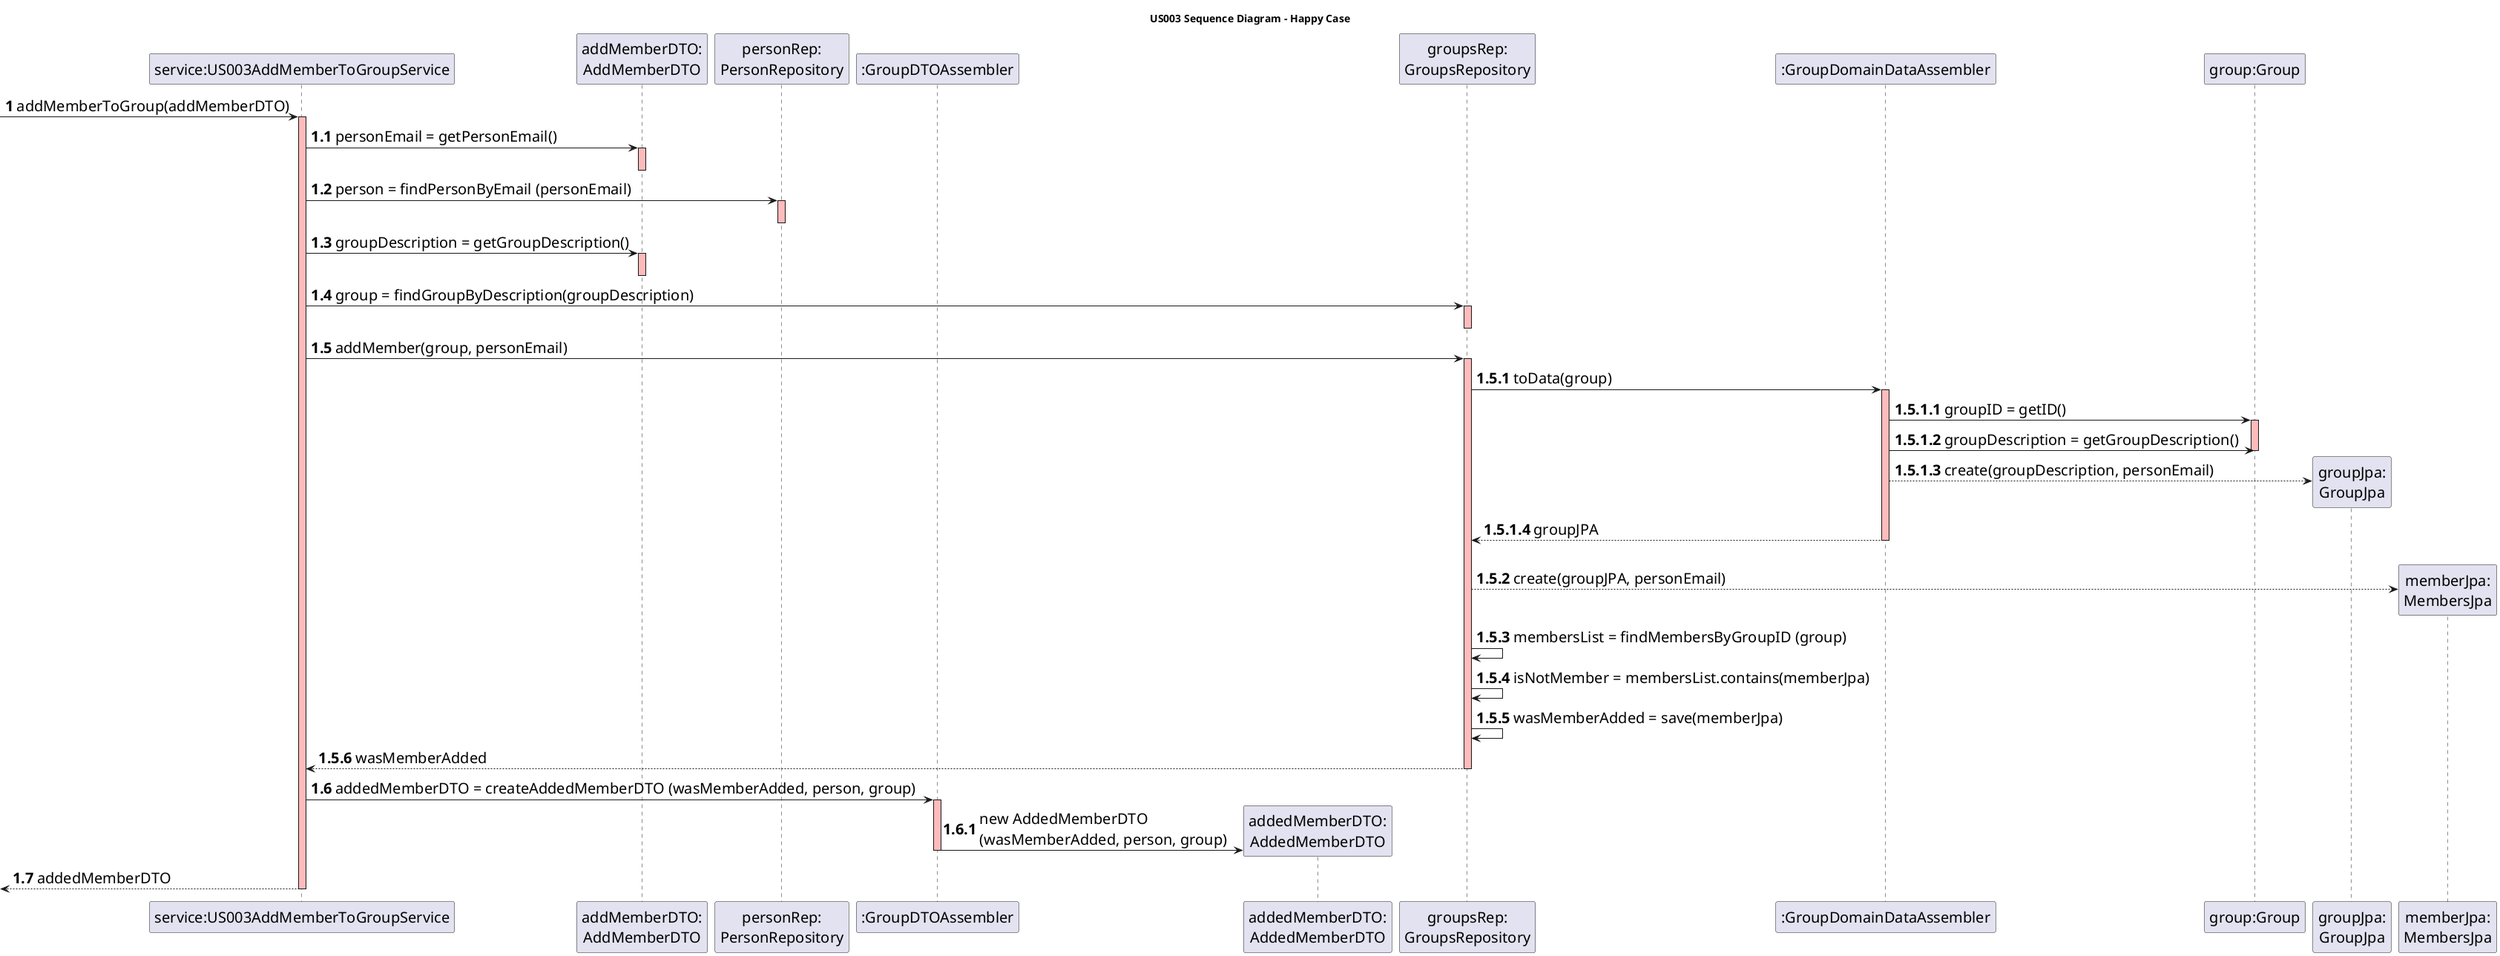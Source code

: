 @startuml

skinparam DefaultFontSize 20

title US003 Sequence Diagram - Happy Case

participant "service:US003AddMemberToGroupService"
participant "addMemberDTO:\nAddMemberDTO"
participant "personRep:\nPersonRepository"
participant ":GroupDTOAssembler"
participant "addedMemberDTO:\nAddedMemberDTO"
participant "groupsRep:\nGroupsRepository"
participant ":GroupDomainDataAssembler"
participant "group:Group"

autonumber 1
-> "service:US003AddMemberToGroupService" : addMemberToGroup(addMemberDTO)

autonumber 1.1
activate "service:US003AddMemberToGroupService" #FFBBBB
"service:US003AddMemberToGroupService" -> "addMemberDTO:\nAddMemberDTO" : personEmail = getPersonEmail()
activate "addMemberDTO:\nAddMemberDTO" #FFBBBB
deactivate "addMemberDTO:\nAddMemberDTO"

"service:US003AddMemberToGroupService" -> "personRep:\nPersonRepository" : person = findPersonByEmail (personEmail)
activate "personRep:\nPersonRepository" #FFBBBB
deactivate "personRep:\nPersonRepository"

"service:US003AddMemberToGroupService" -> "addMemberDTO:\nAddMemberDTO" : groupDescription = getGroupDescription()
activate "addMemberDTO:\nAddMemberDTO" #FFBBBB
deactivate "addMemberDTO:\nAddMemberDTO"

"service:US003AddMemberToGroupService" ->  "groupsRep:\nGroupsRepository": group = findGroupByDescription(groupDescription)
activate "groupsRep:\nGroupsRepository" #FFBBBB
deactivate "groupsRep:\nGroupsRepository" #FFBBBB

"service:US003AddMemberToGroupService"->"groupsRep:\nGroupsRepository": addMember(group, personEmail)
activate "groupsRep:\nGroupsRepository" #FFBBBB

autonumber 1.5.1
"groupsRep:\nGroupsRepository"->":GroupDomainDataAssembler":toData(group)

autonumber 1.5.1.1
activate ":GroupDomainDataAssembler" #FFBBBB
":GroupDomainDataAssembler"->"group:Group" : groupID = getID()
activate "group:Group" #FFBBBB
":GroupDomainDataAssembler"->"group:Group" : groupDescription = getGroupDescription()
deactivate "group:Group"
create "groupJpa:\nGroupJpa"
":GroupDomainDataAssembler"-->"groupJpa:\nGroupJpa" : create(groupDescription, personEmail)
":GroupDomainDataAssembler"-->"groupsRep:\nGroupsRepository" : groupJPA
deactivate ":GroupDomainDataAssembler" #FFBBBB
|||

autonumber 1.5.2
create "memberJpa:\nMembersJpa"
"groupsRep:\nGroupsRepository"-->"memberJpa:\nMembersJpa" : create(groupJPA, personEmail)
"groupsRep:\nGroupsRepository" -> "groupsRep:\nGroupsRepository": membersList = findMembersByGroupID (group)
"groupsRep:\nGroupsRepository" -> "groupsRep:\nGroupsRepository": isNotMember = membersList.contains(memberJpa)
"groupsRep:\nGroupsRepository"->"groupsRep:\nGroupsRepository": wasMemberAdded = save(memberJpa)
"service:US003AddMemberToGroupService"<--"groupsRep:\nGroupsRepository": wasMemberAdded
deactivate "groupsRep:\nGroupsRepository"

autonumber 1.6
"service:US003AddMemberToGroupService" -> ":GroupDTOAssembler" : addedMemberDTO = createAddedMemberDTO (wasMemberAdded, person, group)
activate ":GroupDTOAssembler" #FFBBBB

autonumber 1.6.1
create "addedMemberDTO:\nAddedMemberDTO"
":GroupDTOAssembler" -> "addedMemberDTO:\nAddedMemberDTO" : new AddedMemberDTO\n(wasMemberAdded, person, group)
deactivate ":GroupDTOAssembler"

autonumber 1.7
[<-- "service:US003AddMemberToGroupService" : addedMemberDTO
deactivate "service:US003AddMemberToGroupService"
@enduml